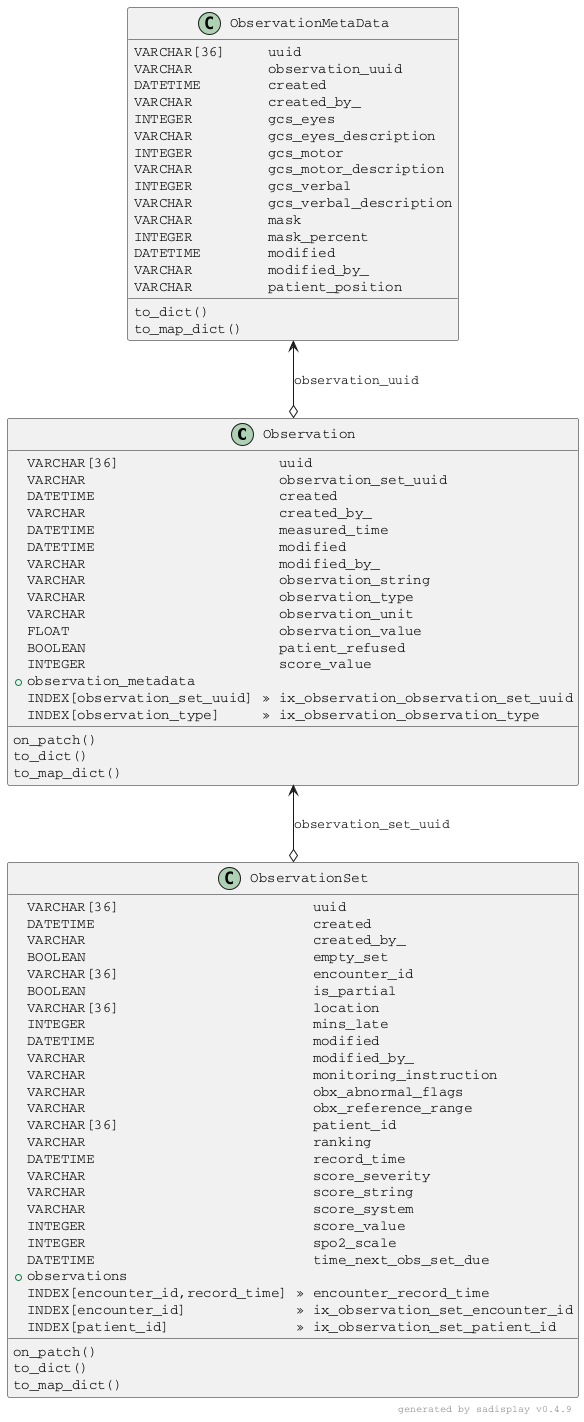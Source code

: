 @startuml

skinparam defaultFontName Courier

Class Observation {
    VARCHAR[36]                 ★ uuid                               
    VARCHAR                     ☆ observation_set_uuid               
    DATETIME                    ⚪ created                            
    VARCHAR                     ⚪ created_by_                        
    DATETIME                    ⚪ measured_time                      
    DATETIME                    ⚪ modified                           
    VARCHAR                     ⚪ modified_by_                       
    VARCHAR                     ⚪ observation_string                 
    VARCHAR                     ⚪ observation_type                   
    VARCHAR                     ⚪ observation_unit                   
    FLOAT                       ⚪ observation_value                  
    BOOLEAN                     ⚪ patient_refused                    
    INTEGER                     ⚪ score_value                        
    +                           observation_metadata                 
    on_patch()                                                       
    to_dict()                                                        
    to_map_dict()                                                    
    INDEX[observation_set_uuid] » ix_observation_observation_set_uuid
    INDEX[observation_type]     » ix_observation_observation_type    
}

Class ObservationSet {
    VARCHAR[36]                     ★ uuid                           
    DATETIME                        ⚪ created                        
    VARCHAR                         ⚪ created_by_                    
    BOOLEAN                         ⚪ empty_set                      
    VARCHAR[36]                     ⚪ encounter_id                   
    BOOLEAN                         ⚪ is_partial                     
    VARCHAR[36]                     ⚪ location                       
    INTEGER                         ⚪ mins_late                      
    DATETIME                        ⚪ modified                       
    VARCHAR                         ⚪ modified_by_                   
    VARCHAR                         ⚪ monitoring_instruction         
    VARCHAR                         ⚪ obx_abnormal_flags             
    VARCHAR                         ⚪ obx_reference_range            
    VARCHAR[36]                     ⚪ patient_id                     
    VARCHAR                         ⚪ ranking                        
    DATETIME                        ⚪ record_time                    
    VARCHAR                         ⚪ score_severity                 
    VARCHAR                         ⚪ score_string                   
    VARCHAR                         ⚪ score_system                   
    INTEGER                         ⚪ score_value                    
    INTEGER                         ⚪ spo2_scale                     
    DATETIME                        ⚪ time_next_obs_set_due          
    +                               observations                     
    on_patch()                                                       
    to_dict()                                                        
    to_map_dict()                                                    
    INDEX[encounter_id,record_time] » encounter_record_time          
    INDEX[encounter_id]             » ix_observation_set_encounter_id
    INDEX[patient_id]               » ix_observation_set_patient_id  
}

Class ObservationMetaData {
    VARCHAR[36]   ★ uuid                  
    VARCHAR       ☆ observation_uuid      
    DATETIME      ⚪ created               
    VARCHAR       ⚪ created_by_           
    INTEGER       ⚪ gcs_eyes              
    VARCHAR       ⚪ gcs_eyes_description  
    INTEGER       ⚪ gcs_motor             
    VARCHAR       ⚪ gcs_motor_description 
    INTEGER       ⚪ gcs_verbal            
    VARCHAR       ⚪ gcs_verbal_description
    VARCHAR       ⚪ mask                  
    INTEGER       ⚪ mask_percent          
    DATETIME      ⚪ modified              
    VARCHAR       ⚪ modified_by_          
    VARCHAR       ⚪ patient_position      
    to_dict()                             
    to_map_dict()                         
}

Observation <--o ObservationSet: observation_set_uuid

ObservationMetaData <--o Observation: observation_uuid

right footer generated by sadisplay v0.4.9

@enduml
